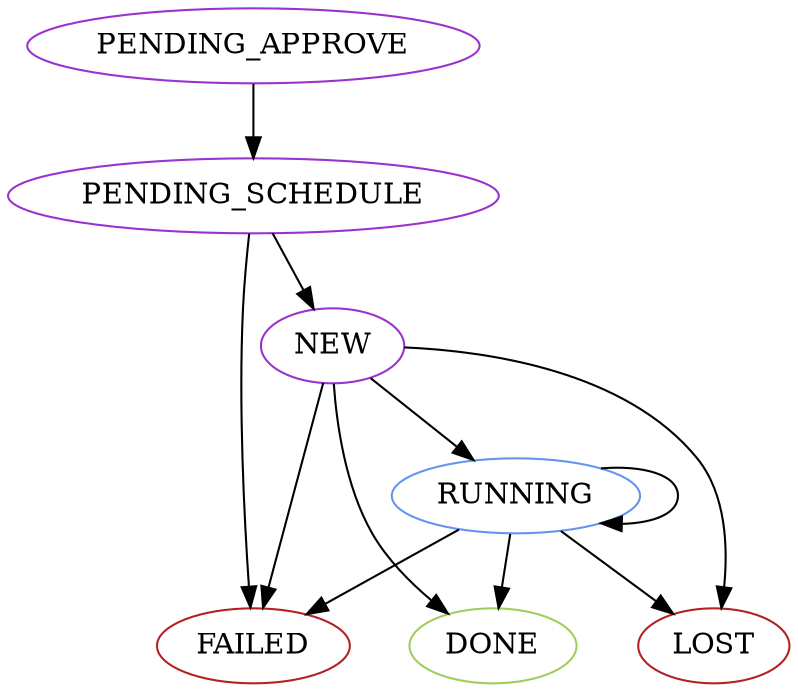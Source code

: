 digraph "archnotes-action-states-core" {
  done [label="DONE", color="darkolivegreen3"];
  failed [label="FAILED", color="firebrick"];
  lost [label="LOST", color="firebrick"];
  new [label="NEW", color="darkorchid3"];
  pending_approve [label="PENDING_APPROVE", color="darkorchid3"];
  pending_schedule [label="PENDING_SCHEDULE", color="darkorchid3"];
  running [label="RUNNING", color="cornflowerblue"];

  // Action is approved.
  pending_approve -> pending_schedule;

  // Action is scheduled on the agent.
  pending_schedule -> new;

  // Agent starts running the action.
  new -> running;

  // Action updates its state payload as progress is made.
  running -> running;

  // Action is complete.
  // If actions complete fast enough the RUNNING state may be skipped.
  new -> done;
  running -> done;

  // Actions can fail at almost any time.
  new -> failed;
  pending_schedule -> failed;
  running -> failed;

  // Agent records of an action were purged before Core synced them.
  new -> lost;
  running -> lost;
}
